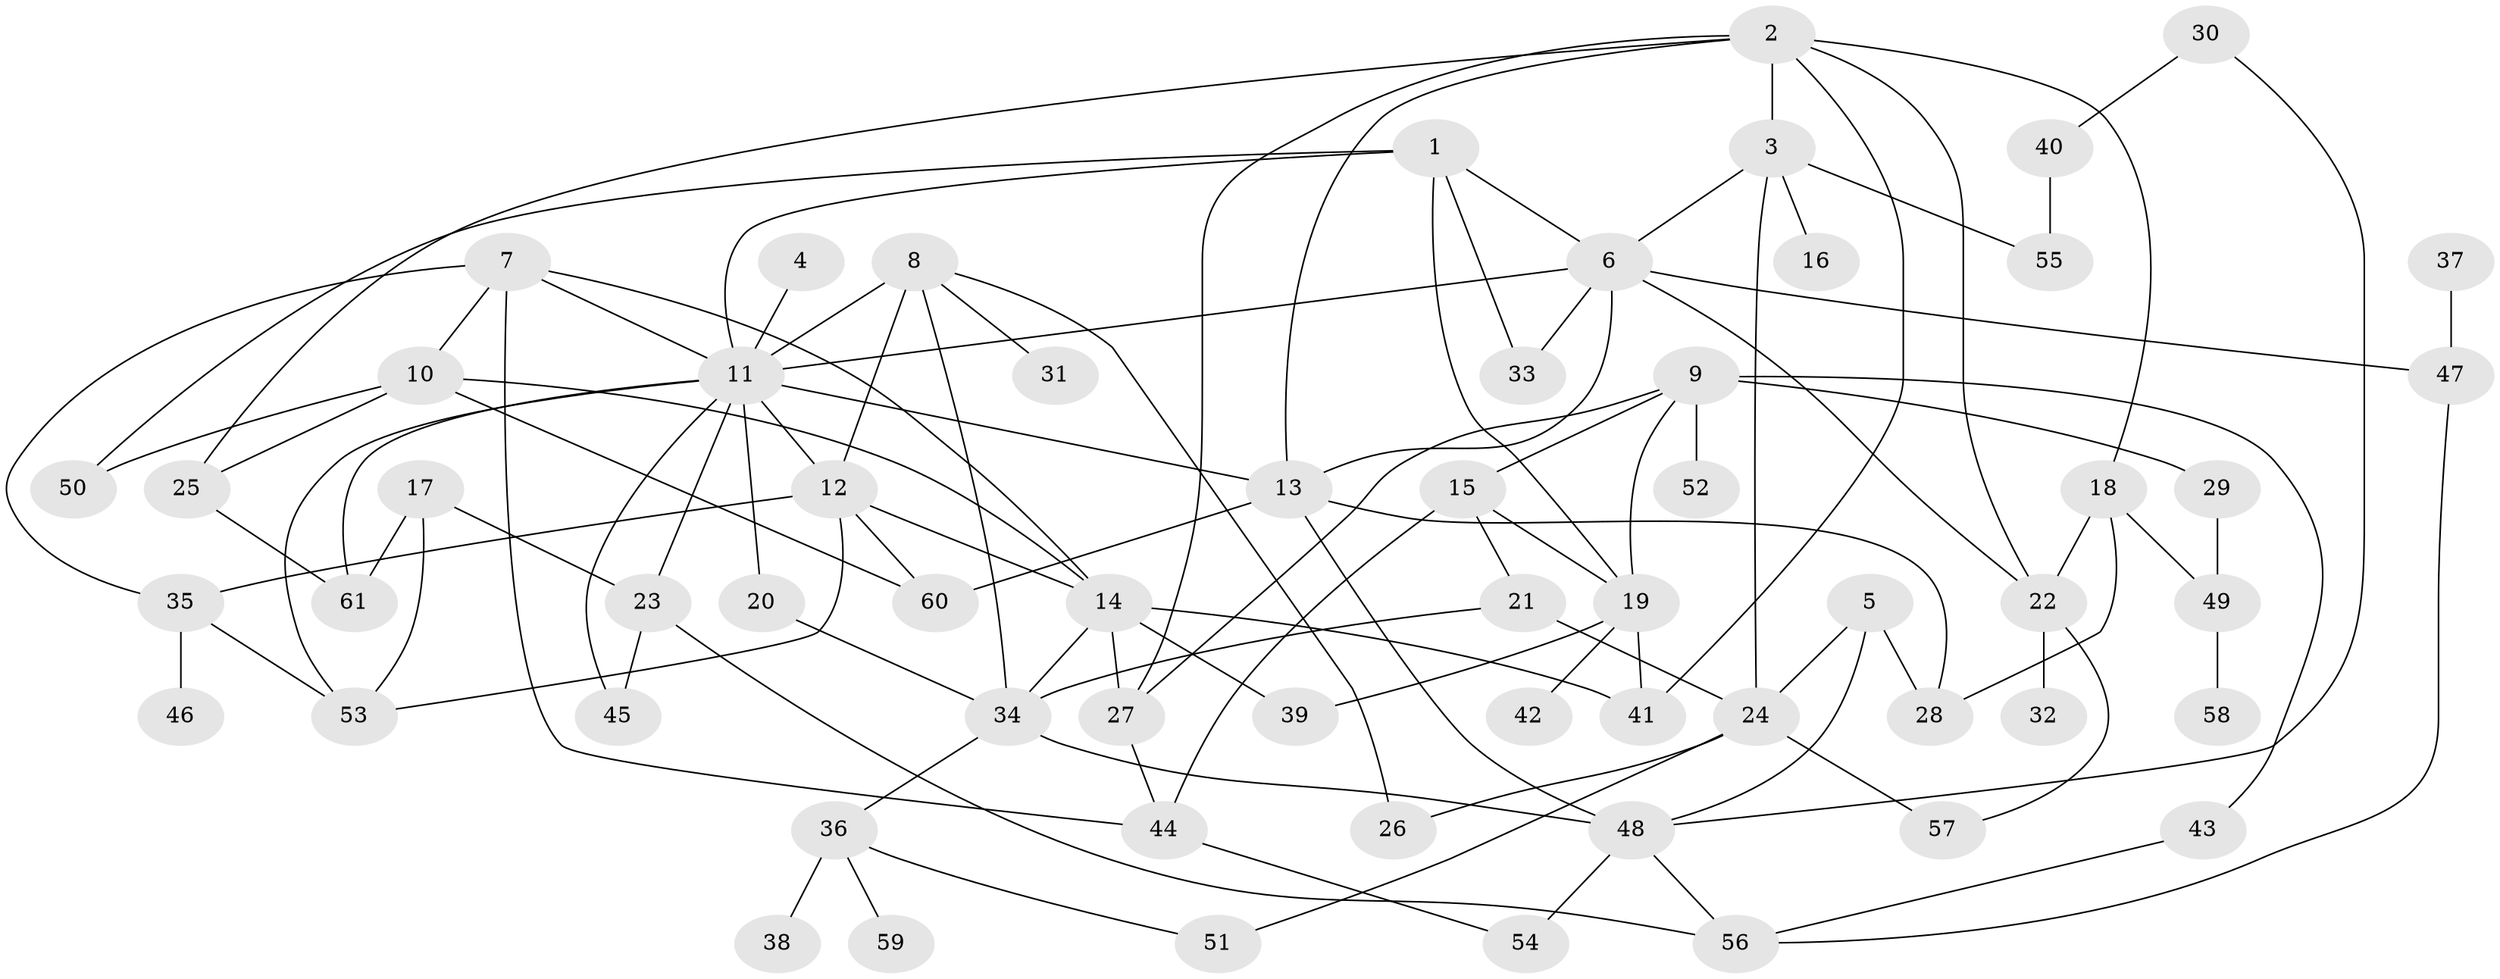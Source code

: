 // original degree distribution, {8: 0.01020408163265306, 11: 0.01020408163265306, 3: 0.22448979591836735, 5: 0.09183673469387756, 7: 0.04081632653061224, 4: 0.061224489795918366, 6: 0.04081632653061224, 1: 0.22448979591836735, 2: 0.29591836734693877}
// Generated by graph-tools (version 1.1) at 2025/36/03/04/25 23:36:02]
// undirected, 61 vertices, 105 edges
graph export_dot {
  node [color=gray90,style=filled];
  1;
  2;
  3;
  4;
  5;
  6;
  7;
  8;
  9;
  10;
  11;
  12;
  13;
  14;
  15;
  16;
  17;
  18;
  19;
  20;
  21;
  22;
  23;
  24;
  25;
  26;
  27;
  28;
  29;
  30;
  31;
  32;
  33;
  34;
  35;
  36;
  37;
  38;
  39;
  40;
  41;
  42;
  43;
  44;
  45;
  46;
  47;
  48;
  49;
  50;
  51;
  52;
  53;
  54;
  55;
  56;
  57;
  58;
  59;
  60;
  61;
  1 -- 6 [weight=1.0];
  1 -- 11 [weight=1.0];
  1 -- 19 [weight=1.0];
  1 -- 33 [weight=1.0];
  1 -- 50 [weight=1.0];
  2 -- 3 [weight=2.0];
  2 -- 13 [weight=1.0];
  2 -- 18 [weight=1.0];
  2 -- 22 [weight=1.0];
  2 -- 25 [weight=1.0];
  2 -- 27 [weight=1.0];
  2 -- 41 [weight=1.0];
  3 -- 6 [weight=1.0];
  3 -- 16 [weight=1.0];
  3 -- 24 [weight=1.0];
  3 -- 55 [weight=1.0];
  4 -- 11 [weight=1.0];
  5 -- 24 [weight=1.0];
  5 -- 28 [weight=1.0];
  5 -- 48 [weight=1.0];
  6 -- 11 [weight=1.0];
  6 -- 13 [weight=1.0];
  6 -- 22 [weight=1.0];
  6 -- 33 [weight=1.0];
  6 -- 47 [weight=1.0];
  7 -- 10 [weight=1.0];
  7 -- 11 [weight=1.0];
  7 -- 14 [weight=1.0];
  7 -- 35 [weight=1.0];
  7 -- 44 [weight=1.0];
  8 -- 11 [weight=1.0];
  8 -- 12 [weight=1.0];
  8 -- 26 [weight=1.0];
  8 -- 31 [weight=1.0];
  8 -- 34 [weight=1.0];
  9 -- 15 [weight=1.0];
  9 -- 19 [weight=1.0];
  9 -- 27 [weight=1.0];
  9 -- 29 [weight=1.0];
  9 -- 43 [weight=1.0];
  9 -- 52 [weight=1.0];
  10 -- 14 [weight=1.0];
  10 -- 25 [weight=1.0];
  10 -- 50 [weight=1.0];
  10 -- 60 [weight=1.0];
  11 -- 12 [weight=1.0];
  11 -- 13 [weight=1.0];
  11 -- 20 [weight=1.0];
  11 -- 23 [weight=1.0];
  11 -- 45 [weight=1.0];
  11 -- 53 [weight=1.0];
  11 -- 61 [weight=1.0];
  12 -- 14 [weight=1.0];
  12 -- 35 [weight=1.0];
  12 -- 53 [weight=1.0];
  12 -- 60 [weight=1.0];
  13 -- 28 [weight=1.0];
  13 -- 48 [weight=1.0];
  13 -- 60 [weight=1.0];
  14 -- 27 [weight=1.0];
  14 -- 34 [weight=1.0];
  14 -- 39 [weight=1.0];
  14 -- 41 [weight=1.0];
  15 -- 19 [weight=1.0];
  15 -- 21 [weight=1.0];
  15 -- 44 [weight=1.0];
  17 -- 23 [weight=1.0];
  17 -- 53 [weight=1.0];
  17 -- 61 [weight=1.0];
  18 -- 22 [weight=1.0];
  18 -- 28 [weight=1.0];
  18 -- 49 [weight=1.0];
  19 -- 39 [weight=1.0];
  19 -- 41 [weight=1.0];
  19 -- 42 [weight=1.0];
  20 -- 34 [weight=1.0];
  21 -- 24 [weight=1.0];
  21 -- 34 [weight=1.0];
  22 -- 32 [weight=1.0];
  22 -- 57 [weight=1.0];
  23 -- 45 [weight=1.0];
  23 -- 56 [weight=1.0];
  24 -- 26 [weight=1.0];
  24 -- 51 [weight=1.0];
  24 -- 57 [weight=1.0];
  25 -- 61 [weight=1.0];
  27 -- 44 [weight=1.0];
  29 -- 49 [weight=1.0];
  30 -- 40 [weight=1.0];
  30 -- 48 [weight=1.0];
  34 -- 36 [weight=1.0];
  34 -- 48 [weight=1.0];
  35 -- 46 [weight=1.0];
  35 -- 53 [weight=1.0];
  36 -- 38 [weight=1.0];
  36 -- 51 [weight=1.0];
  36 -- 59 [weight=1.0];
  37 -- 47 [weight=1.0];
  40 -- 55 [weight=1.0];
  43 -- 56 [weight=1.0];
  44 -- 54 [weight=1.0];
  47 -- 56 [weight=1.0];
  48 -- 54 [weight=1.0];
  48 -- 56 [weight=1.0];
  49 -- 58 [weight=1.0];
}
